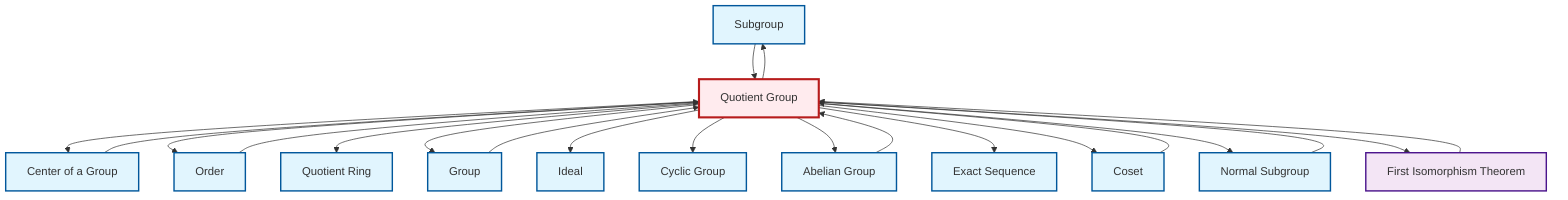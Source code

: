 graph TD
    classDef definition fill:#e1f5fe,stroke:#01579b,stroke-width:2px
    classDef theorem fill:#f3e5f5,stroke:#4a148c,stroke-width:2px
    classDef axiom fill:#fff3e0,stroke:#e65100,stroke-width:2px
    classDef example fill:#e8f5e9,stroke:#1b5e20,stroke-width:2px
    classDef current fill:#ffebee,stroke:#b71c1c,stroke-width:3px
    def-subgroup["Subgroup"]:::definition
    def-abelian-group["Abelian Group"]:::definition
    def-ideal["Ideal"]:::definition
    def-exact-sequence["Exact Sequence"]:::definition
    def-quotient-ring["Quotient Ring"]:::definition
    def-normal-subgroup["Normal Subgroup"]:::definition
    def-coset["Coset"]:::definition
    def-order["Order"]:::definition
    def-quotient-group["Quotient Group"]:::definition
    thm-first-isomorphism["First Isomorphism Theorem"]:::theorem
    def-cyclic-group["Cyclic Group"]:::definition
    def-group["Group"]:::definition
    def-center-of-group["Center of a Group"]:::definition
    def-quotient-group --> def-center-of-group
    def-quotient-group --> def-subgroup
    def-quotient-group --> def-order
    def-normal-subgroup --> def-quotient-group
    def-center-of-group --> def-quotient-group
    def-quotient-group --> def-quotient-ring
    def-quotient-group --> def-group
    def-quotient-group --> def-ideal
    def-abelian-group --> def-quotient-group
    def-order --> def-quotient-group
    def-quotient-group --> def-cyclic-group
    def-quotient-group --> def-abelian-group
    def-quotient-group --> def-exact-sequence
    def-quotient-group --> def-coset
    def-subgroup --> def-quotient-group
    def-quotient-group --> def-normal-subgroup
    def-quotient-group --> thm-first-isomorphism
    thm-first-isomorphism --> def-quotient-group
    def-coset --> def-quotient-group
    def-group --> def-quotient-group
    class def-quotient-group current